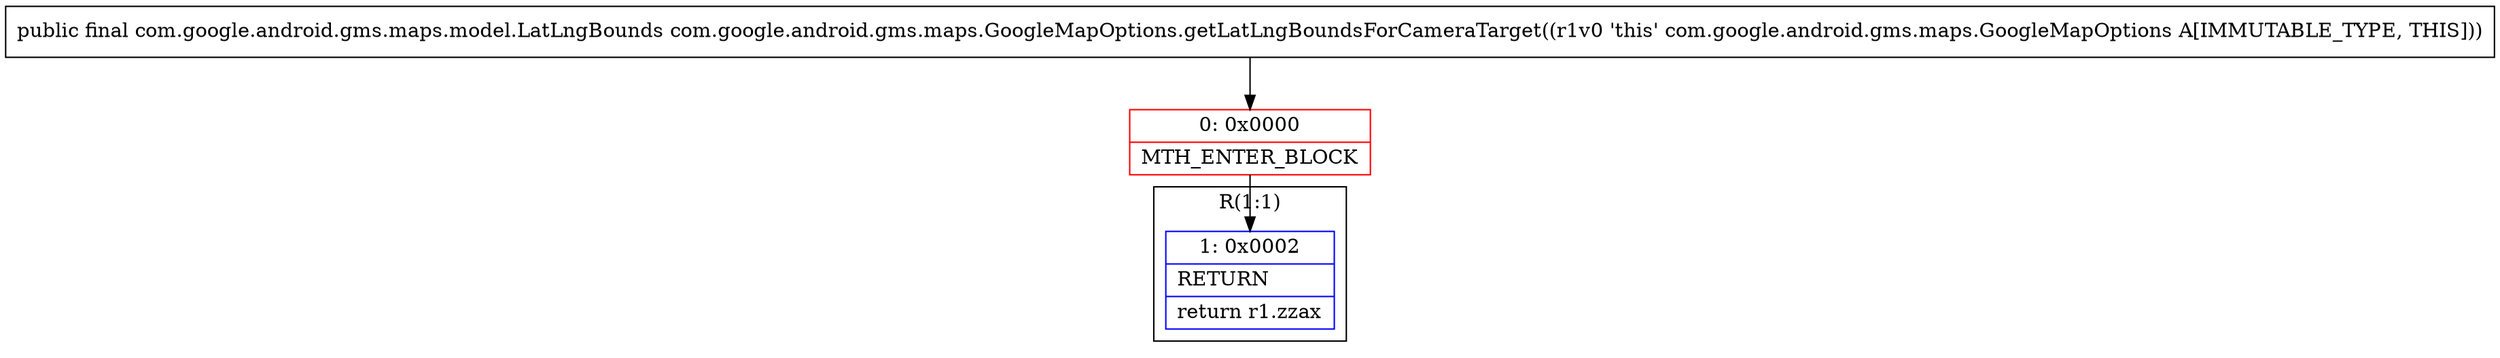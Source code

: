 digraph "CFG forcom.google.android.gms.maps.GoogleMapOptions.getLatLngBoundsForCameraTarget()Lcom\/google\/android\/gms\/maps\/model\/LatLngBounds;" {
subgraph cluster_Region_1151114463 {
label = "R(1:1)";
node [shape=record,color=blue];
Node_1 [shape=record,label="{1\:\ 0x0002|RETURN\l|return r1.zzax\l}"];
}
Node_0 [shape=record,color=red,label="{0\:\ 0x0000|MTH_ENTER_BLOCK\l}"];
MethodNode[shape=record,label="{public final com.google.android.gms.maps.model.LatLngBounds com.google.android.gms.maps.GoogleMapOptions.getLatLngBoundsForCameraTarget((r1v0 'this' com.google.android.gms.maps.GoogleMapOptions A[IMMUTABLE_TYPE, THIS])) }"];
MethodNode -> Node_0;
Node_0 -> Node_1;
}

